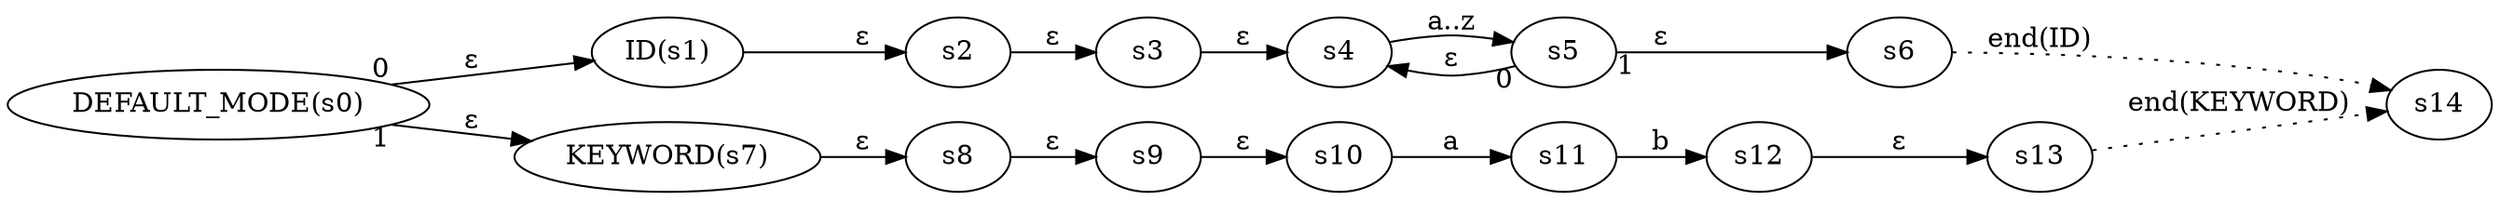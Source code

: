 digraph ATN {
  rankdir=LR;

  "DEFAULT_MODE(s0)" -> "ID(s1)" [label=ε taillabel=0]
  "ID(s1)" -> s2 [label=ε]
  s2 -> s3 [label=ε]
  s3 -> s4 [label=ε]
  s4 -> s5 [label="a..z"]
  s5 -> s4 [label=ε taillabel=0]
  s5 -> s6 [label=ε taillabel=1]
  s6 -> s14 [label="end(ID)" style=dotted]
  "DEFAULT_MODE(s0)" -> "KEYWORD(s7)" [label=ε taillabel=1]
  "KEYWORD(s7)" -> s8 [label=ε]
  s8 -> s9 [label=ε]
  s9 -> s10 [label=ε]
  s10 -> s11 [label=a]
  s11 -> s12 [label=b]
  s12 -> s13 [label=ε]
  s13 -> s14 [label="end(KEYWORD)" style=dotted]
}